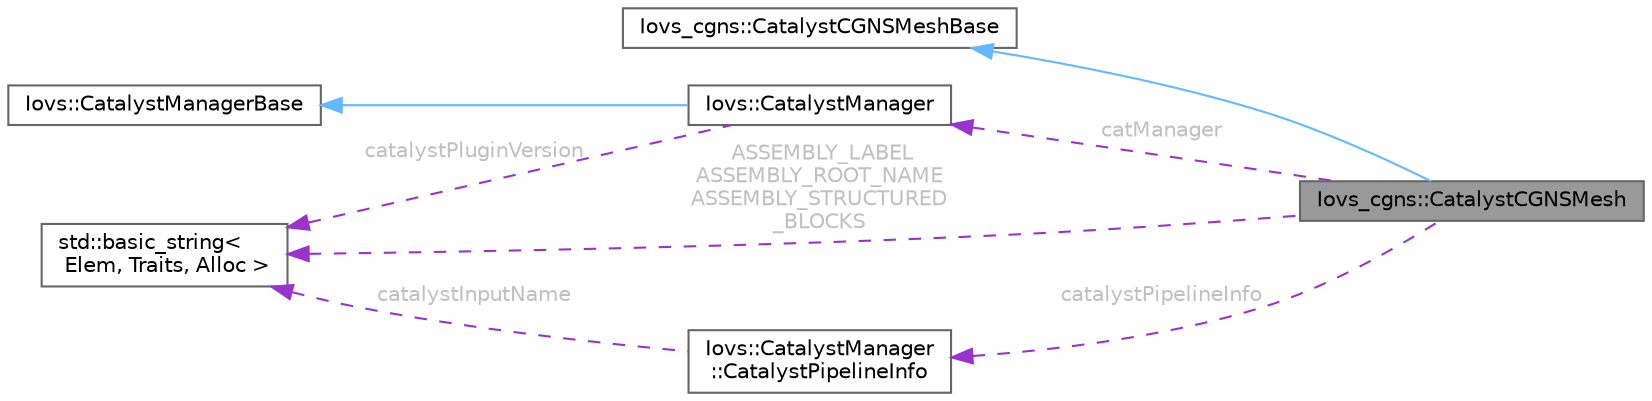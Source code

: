 digraph "Iovs_cgns::CatalystCGNSMesh"
{
 // INTERACTIVE_SVG=YES
 // LATEX_PDF_SIZE
  bgcolor="transparent";
  edge [fontname=Helvetica,fontsize=10,labelfontname=Helvetica,labelfontsize=10];
  node [fontname=Helvetica,fontsize=10,shape=box,height=0.2,width=0.4];
  rankdir="LR";
  Node1 [id="Node000001",label="Iovs_cgns::CatalystCGNSMesh",height=0.2,width=0.4,color="gray40", fillcolor="grey60", style="filled", fontcolor="black",tooltip=" "];
  Node2 -> Node1 [id="edge1_Node000001_Node000002",dir="back",color="steelblue1",style="solid",tooltip=" "];
  Node2 [id="Node000002",label="Iovs_cgns::CatalystCGNSMeshBase",height=0.2,width=0.4,color="gray40", fillcolor="white", style="filled",URL="$classIovs__cgns_1_1CatalystCGNSMeshBase.html",tooltip=" "];
  Node3 -> Node1 [id="edge2_Node000001_Node000003",dir="back",color="darkorchid3",style="dashed",tooltip=" ",label=" catManager",fontcolor="grey" ];
  Node3 [id="Node000003",label="Iovs::CatalystManager",height=0.2,width=0.4,color="gray40", fillcolor="white", style="filled",URL="$classIovs_1_1CatalystManager.html",tooltip=" "];
  Node4 -> Node3 [id="edge3_Node000003_Node000004",dir="back",color="steelblue1",style="solid",tooltip=" "];
  Node4 [id="Node000004",label="Iovs::CatalystManagerBase",height=0.2,width=0.4,color="gray40", fillcolor="white", style="filled",URL="$classIovs_1_1CatalystManagerBase.html",tooltip=" "];
  Node5 -> Node3 [id="edge4_Node000003_Node000005",dir="back",color="darkorchid3",style="dashed",tooltip=" ",label=" catalystPluginVersion",fontcolor="grey" ];
  Node5 [id="Node000005",label="std::basic_string\<\l Elem, Traits, Alloc \>",height=0.2,width=0.4,color="gray40", fillcolor="white", style="filled",URL="$classstd_1_1basic__string.html",tooltip=" "];
  Node6 -> Node1 [id="edge5_Node000001_Node000006",dir="back",color="darkorchid3",style="dashed",tooltip=" ",label=" catalystPipelineInfo",fontcolor="grey" ];
  Node6 [id="Node000006",label="Iovs::CatalystManager\l::CatalystPipelineInfo",height=0.2,width=0.4,color="gray40", fillcolor="white", style="filled",URL="$structIovs_1_1CatalystManager_1_1CatalystPipelineInfo.html",tooltip=" "];
  Node5 -> Node6 [id="edge6_Node000006_Node000005",dir="back",color="darkorchid3",style="dashed",tooltip=" ",label=" catalystInputName",fontcolor="grey" ];
  Node5 -> Node1 [id="edge7_Node000001_Node000005",dir="back",color="darkorchid3",style="dashed",tooltip=" ",label=" ASSEMBLY_LABEL\nASSEMBLY_ROOT_NAME\nASSEMBLY_STRUCTURED\l_BLOCKS",fontcolor="grey" ];
}
